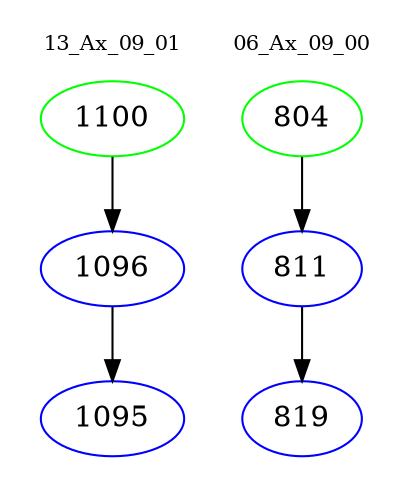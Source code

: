 digraph{
subgraph cluster_0 {
color = white
label = "13_Ax_09_01";
fontsize=10;
T0_1100 [label="1100", color="green"]
T0_1100 -> T0_1096 [color="black"]
T0_1096 [label="1096", color="blue"]
T0_1096 -> T0_1095 [color="black"]
T0_1095 [label="1095", color="blue"]
}
subgraph cluster_1 {
color = white
label = "06_Ax_09_00";
fontsize=10;
T1_804 [label="804", color="green"]
T1_804 -> T1_811 [color="black"]
T1_811 [label="811", color="blue"]
T1_811 -> T1_819 [color="black"]
T1_819 [label="819", color="blue"]
}
}
